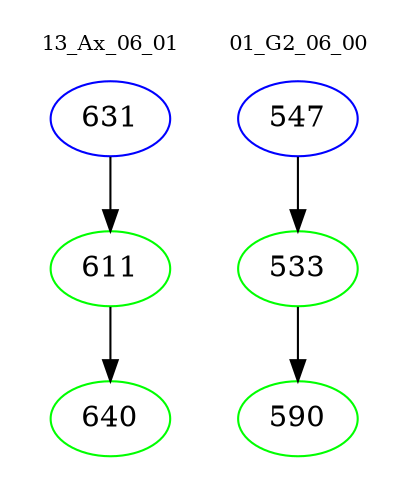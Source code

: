 digraph{
subgraph cluster_0 {
color = white
label = "13_Ax_06_01";
fontsize=10;
T0_631 [label="631", color="blue"]
T0_631 -> T0_611 [color="black"]
T0_611 [label="611", color="green"]
T0_611 -> T0_640 [color="black"]
T0_640 [label="640", color="green"]
}
subgraph cluster_1 {
color = white
label = "01_G2_06_00";
fontsize=10;
T1_547 [label="547", color="blue"]
T1_547 -> T1_533 [color="black"]
T1_533 [label="533", color="green"]
T1_533 -> T1_590 [color="black"]
T1_590 [label="590", color="green"]
}
}
